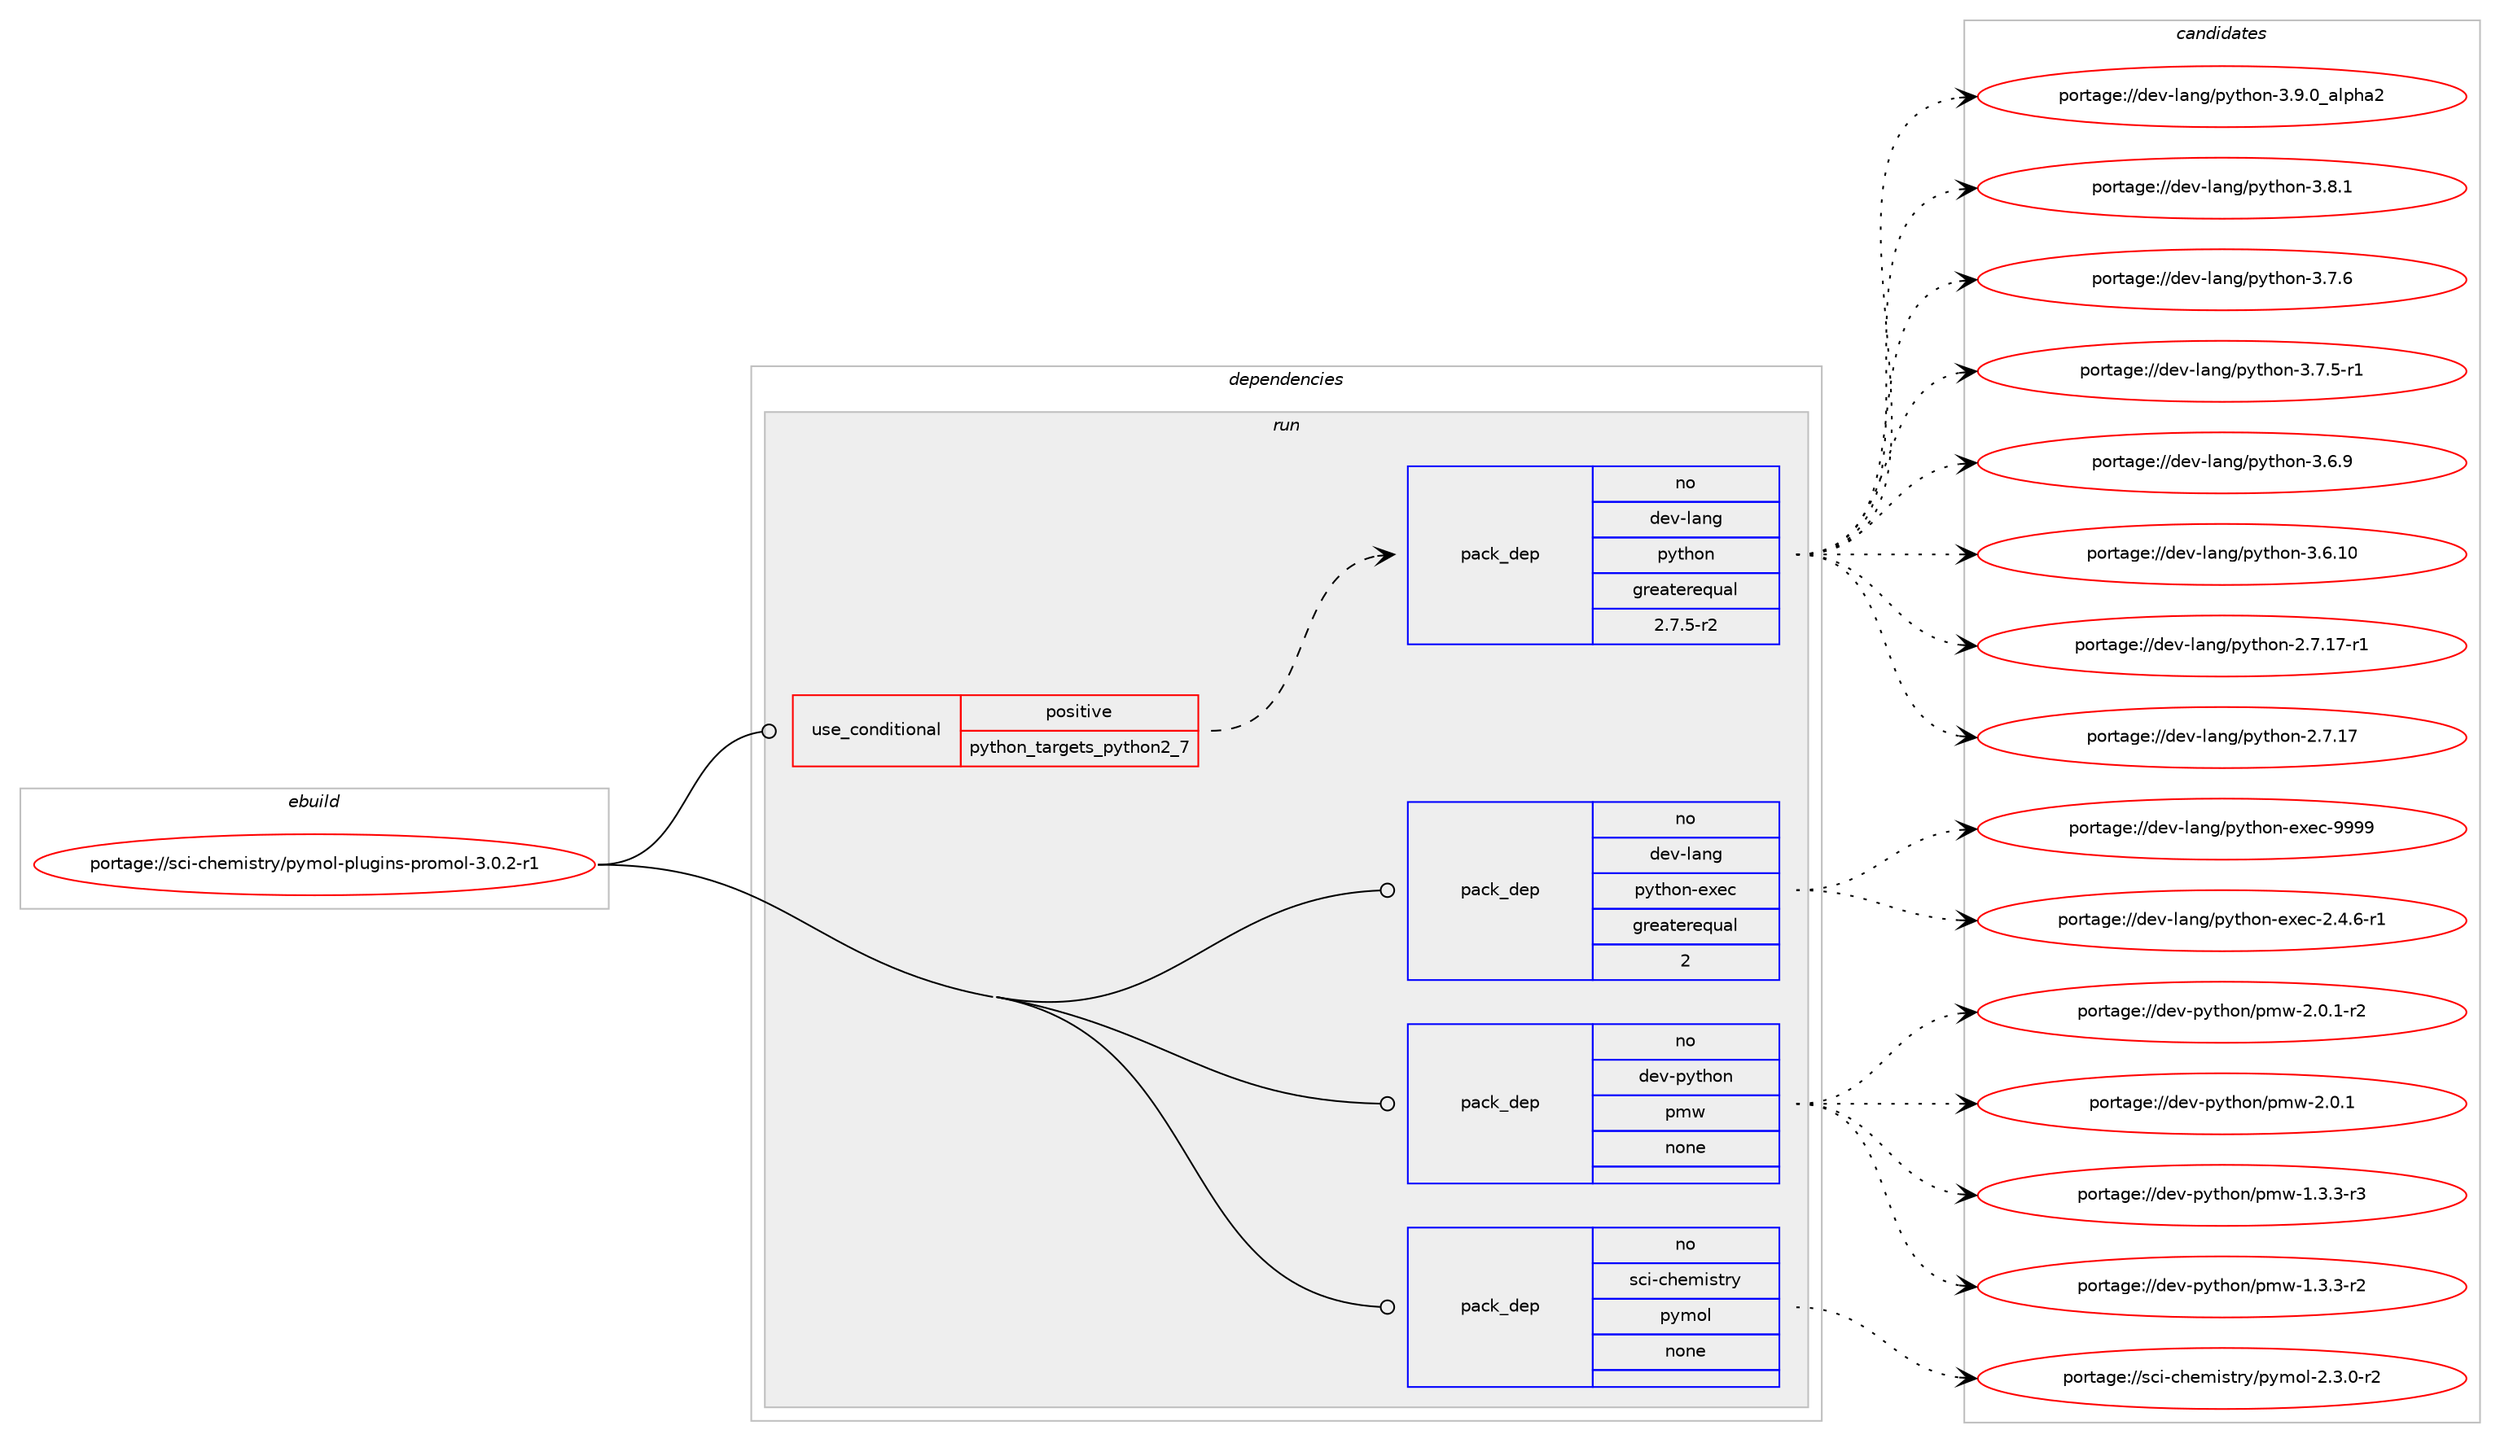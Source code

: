 digraph prolog {

# *************
# Graph options
# *************

newrank=true;
concentrate=true;
compound=true;
graph [rankdir=LR,fontname=Helvetica,fontsize=10,ranksep=1.5];#, ranksep=2.5, nodesep=0.2];
edge  [arrowhead=vee];
node  [fontname=Helvetica,fontsize=10];

# **********
# The ebuild
# **********

subgraph cluster_leftcol {
color=gray;
rank=same;
label=<<i>ebuild</i>>;
id [label="portage://sci-chemistry/pymol-plugins-promol-3.0.2-r1", color=red, width=4, href="../sci-chemistry/pymol-plugins-promol-3.0.2-r1.svg"];
}

# ****************
# The dependencies
# ****************

subgraph cluster_midcol {
color=gray;
label=<<i>dependencies</i>>;
subgraph cluster_compile {
fillcolor="#eeeeee";
style=filled;
label=<<i>compile</i>>;
}
subgraph cluster_compileandrun {
fillcolor="#eeeeee";
style=filled;
label=<<i>compile and run</i>>;
}
subgraph cluster_run {
fillcolor="#eeeeee";
style=filled;
label=<<i>run</i>>;
subgraph cond19964 {
dependency98519 [label=<<TABLE BORDER="0" CELLBORDER="1" CELLSPACING="0" CELLPADDING="4"><TR><TD ROWSPAN="3" CELLPADDING="10">use_conditional</TD></TR><TR><TD>positive</TD></TR><TR><TD>python_targets_python2_7</TD></TR></TABLE>>, shape=none, color=red];
subgraph pack76892 {
dependency98520 [label=<<TABLE BORDER="0" CELLBORDER="1" CELLSPACING="0" CELLPADDING="4" WIDTH="220"><TR><TD ROWSPAN="6" CELLPADDING="30">pack_dep</TD></TR><TR><TD WIDTH="110">no</TD></TR><TR><TD>dev-lang</TD></TR><TR><TD>python</TD></TR><TR><TD>greaterequal</TD></TR><TR><TD>2.7.5-r2</TD></TR></TABLE>>, shape=none, color=blue];
}
dependency98519:e -> dependency98520:w [weight=20,style="dashed",arrowhead="vee"];
}
id:e -> dependency98519:w [weight=20,style="solid",arrowhead="odot"];
subgraph pack76893 {
dependency98521 [label=<<TABLE BORDER="0" CELLBORDER="1" CELLSPACING="0" CELLPADDING="4" WIDTH="220"><TR><TD ROWSPAN="6" CELLPADDING="30">pack_dep</TD></TR><TR><TD WIDTH="110">no</TD></TR><TR><TD>dev-lang</TD></TR><TR><TD>python-exec</TD></TR><TR><TD>greaterequal</TD></TR><TR><TD>2</TD></TR></TABLE>>, shape=none, color=blue];
}
id:e -> dependency98521:w [weight=20,style="solid",arrowhead="odot"];
subgraph pack76894 {
dependency98522 [label=<<TABLE BORDER="0" CELLBORDER="1" CELLSPACING="0" CELLPADDING="4" WIDTH="220"><TR><TD ROWSPAN="6" CELLPADDING="30">pack_dep</TD></TR><TR><TD WIDTH="110">no</TD></TR><TR><TD>dev-python</TD></TR><TR><TD>pmw</TD></TR><TR><TD>none</TD></TR><TR><TD></TD></TR></TABLE>>, shape=none, color=blue];
}
id:e -> dependency98522:w [weight=20,style="solid",arrowhead="odot"];
subgraph pack76895 {
dependency98523 [label=<<TABLE BORDER="0" CELLBORDER="1" CELLSPACING="0" CELLPADDING="4" WIDTH="220"><TR><TD ROWSPAN="6" CELLPADDING="30">pack_dep</TD></TR><TR><TD WIDTH="110">no</TD></TR><TR><TD>sci-chemistry</TD></TR><TR><TD>pymol</TD></TR><TR><TD>none</TD></TR><TR><TD></TD></TR></TABLE>>, shape=none, color=blue];
}
id:e -> dependency98523:w [weight=20,style="solid",arrowhead="odot"];
}
}

# **************
# The candidates
# **************

subgraph cluster_choices {
rank=same;
color=gray;
label=<<i>candidates</i>>;

subgraph choice76892 {
color=black;
nodesep=1;
choice10010111845108971101034711212111610411111045514657464895971081121049750 [label="portage://dev-lang/python-3.9.0_alpha2", color=red, width=4,href="../dev-lang/python-3.9.0_alpha2.svg"];
choice100101118451089711010347112121116104111110455146564649 [label="portage://dev-lang/python-3.8.1", color=red, width=4,href="../dev-lang/python-3.8.1.svg"];
choice100101118451089711010347112121116104111110455146554654 [label="portage://dev-lang/python-3.7.6", color=red, width=4,href="../dev-lang/python-3.7.6.svg"];
choice1001011184510897110103471121211161041111104551465546534511449 [label="portage://dev-lang/python-3.7.5-r1", color=red, width=4,href="../dev-lang/python-3.7.5-r1.svg"];
choice100101118451089711010347112121116104111110455146544657 [label="portage://dev-lang/python-3.6.9", color=red, width=4,href="../dev-lang/python-3.6.9.svg"];
choice10010111845108971101034711212111610411111045514654464948 [label="portage://dev-lang/python-3.6.10", color=red, width=4,href="../dev-lang/python-3.6.10.svg"];
choice100101118451089711010347112121116104111110455046554649554511449 [label="portage://dev-lang/python-2.7.17-r1", color=red, width=4,href="../dev-lang/python-2.7.17-r1.svg"];
choice10010111845108971101034711212111610411111045504655464955 [label="portage://dev-lang/python-2.7.17", color=red, width=4,href="../dev-lang/python-2.7.17.svg"];
dependency98520:e -> choice10010111845108971101034711212111610411111045514657464895971081121049750:w [style=dotted,weight="100"];
dependency98520:e -> choice100101118451089711010347112121116104111110455146564649:w [style=dotted,weight="100"];
dependency98520:e -> choice100101118451089711010347112121116104111110455146554654:w [style=dotted,weight="100"];
dependency98520:e -> choice1001011184510897110103471121211161041111104551465546534511449:w [style=dotted,weight="100"];
dependency98520:e -> choice100101118451089711010347112121116104111110455146544657:w [style=dotted,weight="100"];
dependency98520:e -> choice10010111845108971101034711212111610411111045514654464948:w [style=dotted,weight="100"];
dependency98520:e -> choice100101118451089711010347112121116104111110455046554649554511449:w [style=dotted,weight="100"];
dependency98520:e -> choice10010111845108971101034711212111610411111045504655464955:w [style=dotted,weight="100"];
}
subgraph choice76893 {
color=black;
nodesep=1;
choice10010111845108971101034711212111610411111045101120101994557575757 [label="portage://dev-lang/python-exec-9999", color=red, width=4,href="../dev-lang/python-exec-9999.svg"];
choice10010111845108971101034711212111610411111045101120101994550465246544511449 [label="portage://dev-lang/python-exec-2.4.6-r1", color=red, width=4,href="../dev-lang/python-exec-2.4.6-r1.svg"];
dependency98521:e -> choice10010111845108971101034711212111610411111045101120101994557575757:w [style=dotted,weight="100"];
dependency98521:e -> choice10010111845108971101034711212111610411111045101120101994550465246544511449:w [style=dotted,weight="100"];
}
subgraph choice76894 {
color=black;
nodesep=1;
choice10010111845112121116104111110471121091194550464846494511450 [label="portage://dev-python/pmw-2.0.1-r2", color=red, width=4,href="../dev-python/pmw-2.0.1-r2.svg"];
choice1001011184511212111610411111047112109119455046484649 [label="portage://dev-python/pmw-2.0.1", color=red, width=4,href="../dev-python/pmw-2.0.1.svg"];
choice10010111845112121116104111110471121091194549465146514511451 [label="portage://dev-python/pmw-1.3.3-r3", color=red, width=4,href="../dev-python/pmw-1.3.3-r3.svg"];
choice10010111845112121116104111110471121091194549465146514511450 [label="portage://dev-python/pmw-1.3.3-r2", color=red, width=4,href="../dev-python/pmw-1.3.3-r2.svg"];
dependency98522:e -> choice10010111845112121116104111110471121091194550464846494511450:w [style=dotted,weight="100"];
dependency98522:e -> choice1001011184511212111610411111047112109119455046484649:w [style=dotted,weight="100"];
dependency98522:e -> choice10010111845112121116104111110471121091194549465146514511451:w [style=dotted,weight="100"];
dependency98522:e -> choice10010111845112121116104111110471121091194549465146514511450:w [style=dotted,weight="100"];
}
subgraph choice76895 {
color=black;
nodesep=1;
choice115991054599104101109105115116114121471121211091111084550465146484511450 [label="portage://sci-chemistry/pymol-2.3.0-r2", color=red, width=4,href="../sci-chemistry/pymol-2.3.0-r2.svg"];
dependency98523:e -> choice115991054599104101109105115116114121471121211091111084550465146484511450:w [style=dotted,weight="100"];
}
}

}
